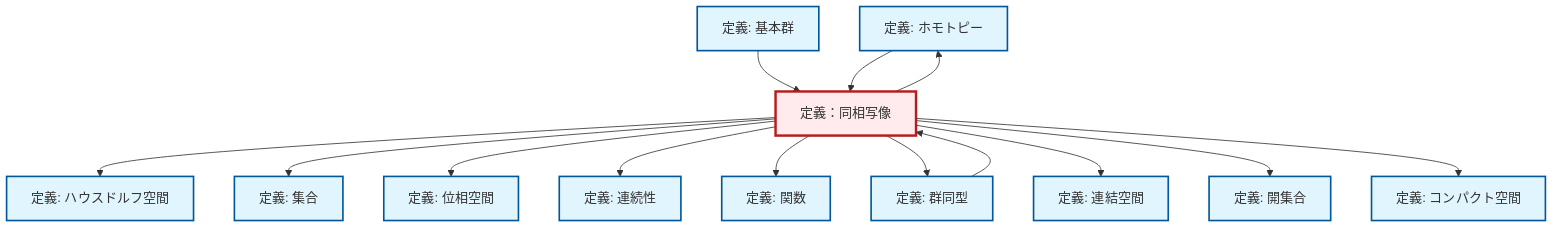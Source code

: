 graph TD
    classDef definition fill:#e1f5fe,stroke:#01579b,stroke-width:2px
    classDef theorem fill:#f3e5f5,stroke:#4a148c,stroke-width:2px
    classDef axiom fill:#fff3e0,stroke:#e65100,stroke-width:2px
    classDef example fill:#e8f5e9,stroke:#1b5e20,stroke-width:2px
    classDef current fill:#ffebee,stroke:#b71c1c,stroke-width:3px
    def-homotopy["定義: ホモトピー"]:::definition
    def-hausdorff["定義: ハウスドルフ空間"]:::definition
    def-function["定義: 関数"]:::definition
    def-homeomorphism["定義：同相写像"]:::definition
    def-connected["定義: 連結空間"]:::definition
    def-topological-space["定義: 位相空間"]:::definition
    def-isomorphism["定義: 群同型"]:::definition
    def-fundamental-group["定義: 基本群"]:::definition
    def-continuity["定義: 連続性"]:::definition
    def-open-set["定義: 開集合"]:::definition
    def-compact["定義: コンパクト空間"]:::definition
    def-set["定義: 集合"]:::definition
    def-homeomorphism --> def-hausdorff
    def-isomorphism --> def-homeomorphism
    def-homeomorphism --> def-homotopy
    def-fundamental-group --> def-homeomorphism
    def-homeomorphism --> def-set
    def-homeomorphism --> def-topological-space
    def-homeomorphism --> def-continuity
    def-homeomorphism --> def-function
    def-homeomorphism --> def-isomorphism
    def-homeomorphism --> def-connected
    def-homeomorphism --> def-open-set
    def-homotopy --> def-homeomorphism
    def-homeomorphism --> def-compact
    class def-homeomorphism current